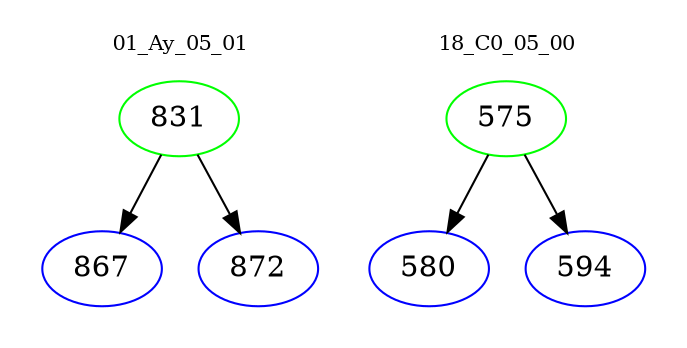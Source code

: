 digraph{
subgraph cluster_0 {
color = white
label = "01_Ay_05_01";
fontsize=10;
T0_831 [label="831", color="green"]
T0_831 -> T0_867 [color="black"]
T0_867 [label="867", color="blue"]
T0_831 -> T0_872 [color="black"]
T0_872 [label="872", color="blue"]
}
subgraph cluster_1 {
color = white
label = "18_C0_05_00";
fontsize=10;
T1_575 [label="575", color="green"]
T1_575 -> T1_580 [color="black"]
T1_580 [label="580", color="blue"]
T1_575 -> T1_594 [color="black"]
T1_594 [label="594", color="blue"]
}
}
